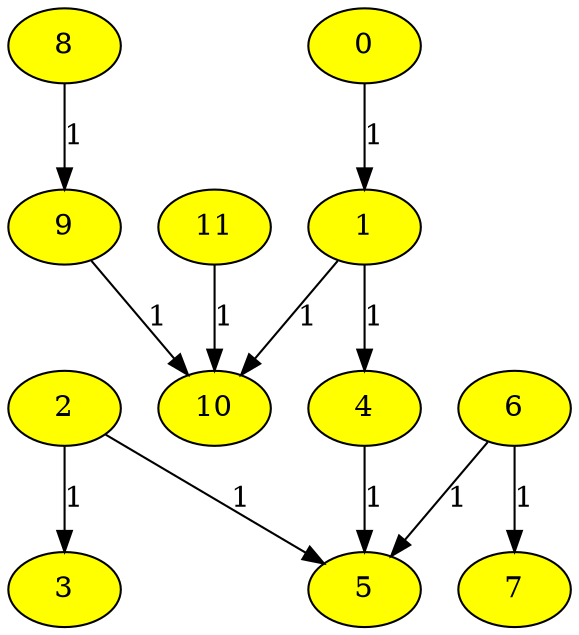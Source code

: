 digraph graphutils
{
  splines=true;
  node [ color = black, fillcolor = white, style = filled ];
  "0" -> "1" [w=1,label=1];
  "0" [fillcolor="#ffff00"];
  "1" -> "4" [w=1,label=1];
  "1" -> "10" [w=1,label=1];
  "1" [fillcolor="#ffff00"];
  "2" -> "3" [w=1,label=1];
  "2" -> "5" [w=1,label=1];
  "2" [fillcolor="#ffff00"];
  "3" [fillcolor="#ffff00"];
  "4" -> "5" [w=1,label=1];
  "4" [fillcolor="#ffff00"];
  "5" [fillcolor="#ffff00"];
  "6" -> "5" [w=1,label=1];
  "6" -> "7" [w=1,label=1];
  "6" [fillcolor="#ffff00"];
  "7" [fillcolor="#ffff00"];
  "8" -> "9" [w=1,label=1];
  "8" [fillcolor="#ffff00"];
  "9" -> "10" [w=1,label=1];
  "9" [fillcolor="#ffff00"];
  "10" [fillcolor="#ffff00"];
  "11" -> "10" [w=1,label=1];
  "11" [fillcolor="#ffff00"];
}
